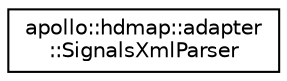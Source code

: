 digraph "Graphical Class Hierarchy"
{
  edge [fontname="Helvetica",fontsize="10",labelfontname="Helvetica",labelfontsize="10"];
  node [fontname="Helvetica",fontsize="10",shape=record];
  rankdir="LR";
  Node1 [label="apollo::hdmap::adapter\l::SignalsXmlParser",height=0.2,width=0.4,color="black", fillcolor="white", style="filled",URL="$classapollo_1_1hdmap_1_1adapter_1_1SignalsXmlParser.html"];
}
